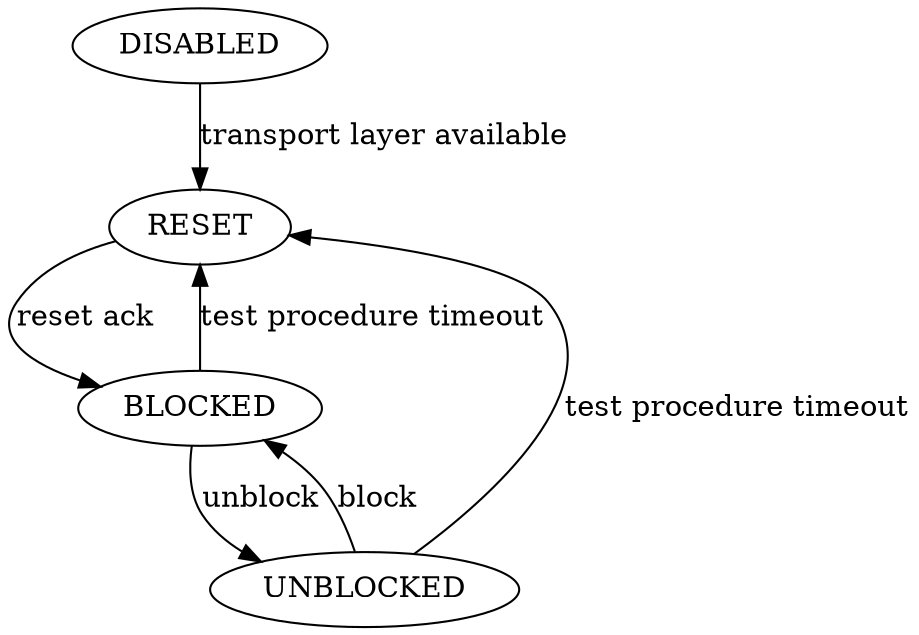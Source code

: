 digraph G {
	DISABLED -> RESET [label="transport layer available"];
	RESET -> BLOCKED [label="reset ack"];
	BLOCKED -> UNBLOCKED [label="unblock"];
	UNBLOCKED -> BLOCKED  [label="block"];
	BLOCKED -> RESET [label="test procedure timeout"];
	UNBLOCKED -> RESET [label="test procedure timeout"];
}

